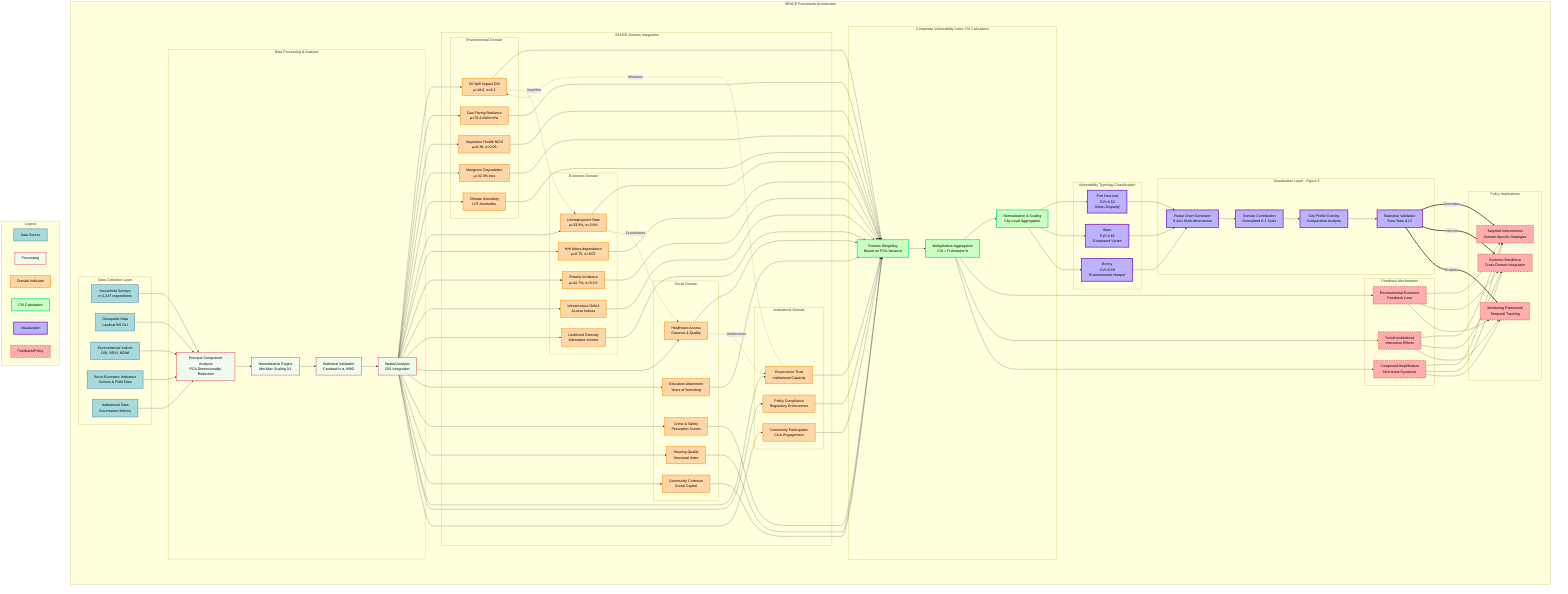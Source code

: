%% SENCE Framework: Socio-Economic Natural Compound Ecosystem
%% Conceptual Architecture for Vulnerability Analysis in Petroleum Cities
%% Figure 9 Conceptual Foundation

graph TB
    subgraph "SENCE Framework Architecture"
        
        subgraph "Data Collection Layer"
            A1[Household Surveys<br/>n=1,247 respondents]
            A2[Geospatial Data<br/>Landsat 8/9 OLI]
            A3[Environmental Indices<br/>OSI, NDVI, NDWI]
            A4[Socio-Economic Indicators<br/>Census & Field Data]
            A5[Institutional Data<br/>Governance Metrics]
        end
        
        subgraph "Data Processing & Analysis"
            B1[Principal Component Analysis<br/>PCA Dimensionality Reduction]
            B2[Normalization Engine<br/>Min-Max Scaling 0-1]
            B3[Statistical Validation<br/>Cronbach's α, KMO]
            B4[Spatial Analysis<br/>GIS Integration]
        end
        
        subgraph "SENCE Domain Integration"
            
            subgraph "Environmental Domain"
                C1[Oil Spill Impact OSI<br/>μ=18.6, σ=6.2]
                C2[Gas Flaring Radiance<br/>μ=70.4 nW/cm²/sr]
                C3[Vegetation Health NDVI<br/>μ=0.38, σ=0.05]
                C4[Mangrove Degradation<br/>μ=32.4% loss]
                C5[Climate Sensitivity<br/>LST Anomalies]
            end
            
            subgraph "Economic Domain"
                D1[Unemployment Rate<br/>μ=33.9%, σ=2.8%]
                D2[HHI Mono-dependence<br/>μ=0.75, σ=0.07]
                D3[Poverty Incidence<br/>μ=42.7%, σ=5.1%]
                D4[Infrastructure Deficit<br/>Access Indices]
                D5[Livelihood Diversity<br/>Alternative Income]
            end
            
            subgraph "Social Domain"
                E1[Healthcare Access<br/>Distance & Quality]
                E2[Education Attainment<br/>Years of Schooling]
                E3[Crime & Safety<br/>Perception Scores]
                E4[Housing Quality<br/>Structural Index]
                E5[Community Cohesion<br/>Social Capital]
            end
            
            subgraph "Institutional Domain"
                F1[Governance Trust<br/>Institutional Capacity]
                F2[Policy Compliance<br/>Regulatory Enforcement]
                F3[Community Participation<br/>Civic Engagement]
            end
        end
        
        subgraph "Composite Vulnerability Index CVI Calculation"
            G1[Domain Weighting<br/>Based on PCA Variance]
            G2[Multiplicative Aggregation<br/>CVI = Π domains^α]
            G3[Normalization & Scaling<br/>City-Level Aggregation]
        end
        
        subgraph "Vulnerability Typology Classification"
            H1[Port Harcourt<br/>CVI=0.52<br/>'Urban Disparity']
            H2[Warri<br/>CVI=0.61<br/>'Compound Vortex']
            H3[Bonny<br/>CVI=0.59<br/>'Environmental Hotspot']
        end
        
        subgraph "Visualization Layer - Figure 9"
            I1[Radar Chart Generator<br/>8-Axis Multi-dimensional]
            I2[Domain Contribution<br/>Normalized 0-1 Scale]
            I3[City Profile Overlay<br/>Comparative Analysis]
            I4[Statistical Validation<br/>Error Bars & CI]
        end
        
        subgraph "Feedback Mechanisms"
            J1[Environmental-Economic<br/>Feedback Loop]
            J2[Social-Institutional<br/>Interaction Effects]
            J3[Compound Amplification<br/>Non-linear Dynamics]
        end
        
        subgraph "Policy Implications"
            K1[Targeted Interventions<br/>Domain-Specific Strategies]
            K2[Systemic Resilience<br/>Cross-Domain Integration]
            K3[Monitoring Framework<br/>Temporal Tracking]
        end
        
    end
    
    %% Data Flow Connections
    A1 --> B1
    A2 --> B1
    A3 --> B1
    A4 --> B1
    A5 --> B1
    
    B1 --> B2
    B2 --> B3
    B3 --> B4
    
    B4 --> C1 & C2 & C3 & C4 & C5
    B4 --> D1 & D2 & D3 & D4 & D5
    B4 --> E1 & E2 & E3 & E4 & E5
    B4 --> F1 & F2 & F3
    
    C1 & C2 & C3 & C4 & C5 --> G1
    D1 & D2 & D3 & D4 & D5 --> G1
    E1 & E2 & E3 & E4 & E5 --> G1
    F1 & F2 & F3 --> G1
    
    G1 --> G2
    G2 --> G3
    
    G3 --> H1 & H2 & H3
    
    H1 & H2 & H3 --> I1
    I1 --> I2
    I2 --> I3
    I3 --> I4
    
    %% Feedback Loops
    C1 -.->|Amplifies| D1
    D1 -.->|Exacerbates| E1
    E1 -.->|Undermines| F1
    F1 -.->|Weakens| C1
    
    G2 --> J1 & J2 & J3
    J1 & J2 & J3 --> K1 & K2 & K3
    
    %% Output to Figure 9
    I4 ==>|Generates| K1
    I4 ==>|Informs| K2
    I4 ==>|Enables| K3
    
    %% Styling
    classDef dataLayer fill:#a8dadc,stroke:#457b9d,stroke-width:2px,color:#000
    classDef processLayer fill:#f1faee,stroke:#e63946,stroke-width:2px,color:#000
    classDef domainLayer fill:#ffd6a5,stroke:#fb8500,stroke-width:2px,color:#000
    classDef cviLayer fill:#caffbf,stroke:#06d6a0,stroke-width:3px,color:#000
    classDef outputLayer fill:#bdb2ff,stroke:#7209b7,stroke-width:3px,color:#000
    classDef feedbackLayer fill:#ffadad,stroke:#d00000,stroke-width:2px,stroke-dasharray: 5 5,color:#000
    
    class A1,A2,A3,A4,A5 dataLayer
    class B1,B2,B3,B4 processLayer
    class C1,C2,C3,C4,C5,D1,D2,D3,D4,D5,E1,E2,E3,E4,E5,F1,F2,F3 domainLayer
    class G1,G2,G3 cviLayer
    class H1,H2,H3,I1,I2,I3,I4 outputLayer
    class J1,J2,J3,K1,K2,K3 feedbackLayer

%% Legend
subgraph "Legend"
    L1[Data Source]:::dataLayer
    L2[Processing]:::processLayer
    L3[Domain Indicator]:::domainLayer
    L4[CVI Calculation]:::cviLayer
    L5[Visualization]:::outputLayer
    L6[Feedback/Policy]:::feedbackLayer
end